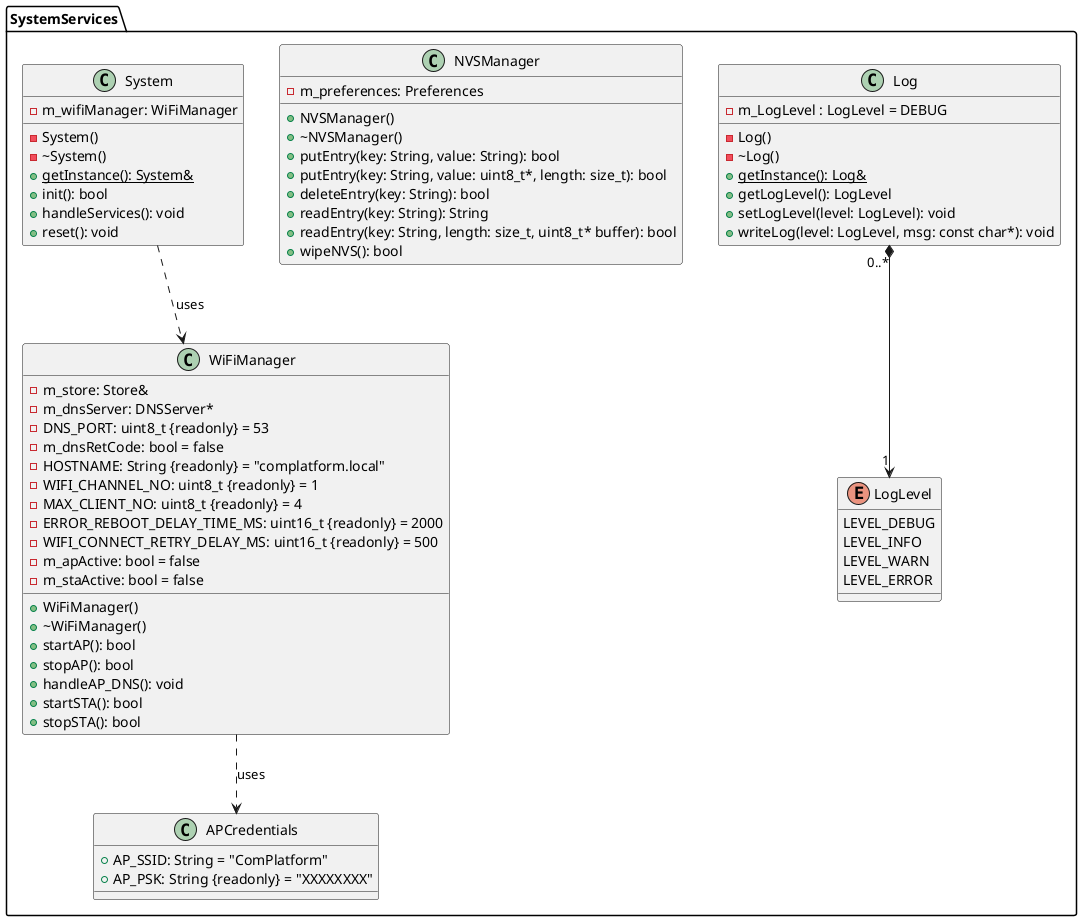 @startuml
package SystemServices {
    enum LogLevel
    {
        LEVEL_DEBUG
        LEVEL_INFO
        LEVEL_WARN
        LEVEL_ERROR
    }

    class Log
    {
        - m_LogLevel : LogLevel = DEBUG

        - Log()
        - ~Log()
        {static} + getInstance(): Log&
        + getLogLevel(): LogLevel
        + setLogLevel(level: LogLevel): void
        + writeLog(level: LogLevel, msg: const char*): void
    }
    Log "0..*" *--> "1" LogLevel

    class NVSManager
    {
        - m_preferences: Preferences

        + NVSManager()
        + ~NVSManager()
        + putEntry(key: String, value: String): bool
        + putEntry(key: String, value: uint8_t*, length: size_t): bool
        + deleteEntry(key: String): bool
        + readEntry(key: String): String
        + readEntry(key: String, length: size_t, uint8_t* buffer): bool
        + wipeNVS(): bool
    }

    class APCredentials
    {
        + AP_SSID: String = "ComPlatform"
        + AP_PSK: String {readonly} = "XXXXXXXX"
    }

    class WiFiManager
    {
        - m_store: Store&
        - m_dnsServer: DNSServer*
        - DNS_PORT: uint8_t {readonly} = 53
        - m_dnsRetCode: bool = false
        - HOSTNAME: String {readonly} = "complatform.local"
        - WIFI_CHANNEL_NO: uint8_t {readonly} = 1
        - MAX_CLIENT_NO: uint8_t {readonly} = 4
        - ERROR_REBOOT_DELAY_TIME_MS: uint16_t {readonly} = 2000
        - WIFI_CONNECT_RETRY_DELAY_MS: uint16_t {readonly} = 500
        - m_apActive: bool = false
        - m_staActive: bool = false
        + WiFiManager()
        + ~WiFiManager()
        + startAP(): bool
        + stopAP(): bool
        + handleAP_DNS(): void
        + startSTA(): bool
        + stopSTA(): bool
    }
    WiFiManager ..> APCredentials : uses

    class System
    {
        - m_wifiManager: WiFiManager
        - System()
        - ~System()
        + {static} getInstance(): System&
        + init(): bool
        + handleServices(): void
        + reset(): void
    }
    System ..> WiFiManager : uses
}
@enduml